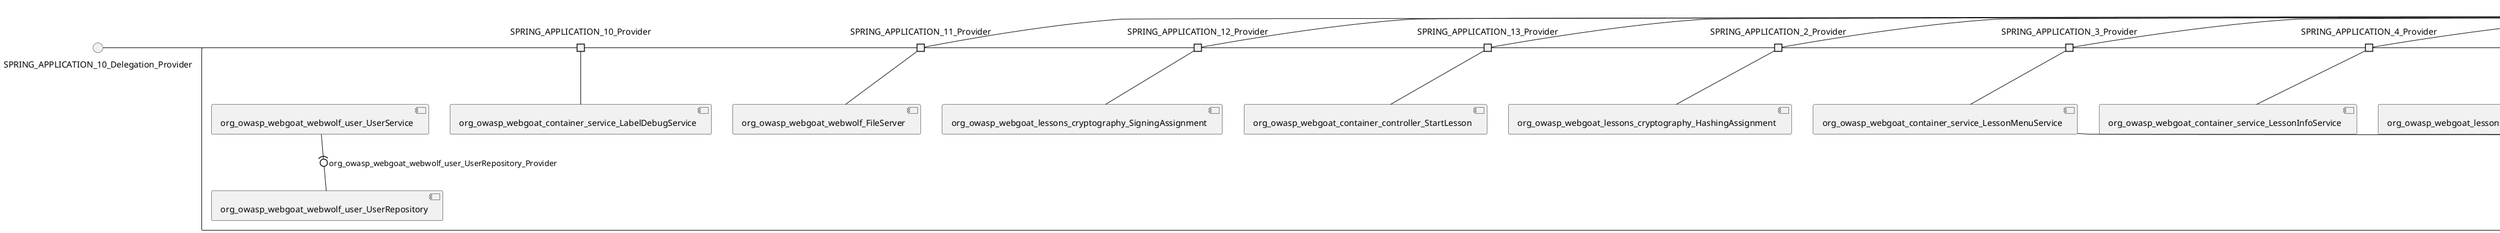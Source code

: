 @startuml
skinparam fixCircleLabelOverlapping true
skinparam componentStyle uml2
() SPRING_APPLICATION_10_Delegation_Provider
() SPRING_APPLICATION_11_Delegation_Provider
() SPRING_APPLICATION_12_Delegation_Provider
() SPRING_APPLICATION_13_Delegation_Provider
() SPRING_APPLICATION_2_Delegation_Provider
() SPRING_APPLICATION_3_Delegation_Provider
() SPRING_APPLICATION_4_Delegation_Provider
() SPRING_APPLICATION_5_Delegation_Provider
() SPRING_APPLICATION_6_Delegation_Provider
() SPRING_APPLICATION_7_Delegation_Provider
() SPRING_APPLICATION_8_Delegation_Provider
() SPRING_APPLICATION_9_Delegation_Provider
() SPRING_APPLICATION_BypassRestrictions_FieldRestrictions_POST_Delegation_Provider
() SPRING_APPLICATION_BypassRestrictions_frontendValidation_POST_Delegation_Provider
() SPRING_APPLICATION_ChromeDevTools_dummy_POST_Delegation_Provider
() SPRING_APPLICATION_CrossSiteScriptingStored_stored_xss_follow_up_POST_Delegation_Provider
() SPRING_APPLICATION_CrossSiteScripting_attack1_POST_Delegation_Provider
() SPRING_APPLICATION_CrossSiteScripting_attack3_POST_Delegation_Provider
() SPRING_APPLICATION_CrossSiteScripting_attack4_POST_Delegation_Provider
() SPRING_APPLICATION_CrossSiteScripting_attack5a_GET_Delegation_Provider
() SPRING_APPLICATION_CrossSiteScripting_attack6a_POST_Delegation_Provider
() SPRING_APPLICATION_CrossSiteScripting_dom_follow_up_POST_Delegation_Provider
() SPRING_APPLICATION_CrossSiteScripting_phone_home_xss_POST_Delegation_Provider
() SPRING_APPLICATION_CrossSiteScripting_quiz_GET_POST_Delegation_Provider
() SPRING_APPLICATION_Delegation_Provider
() SPRING_APPLICATION_GET_10_Delegation_Provider
() SPRING_APPLICATION_GET_11_Delegation_Provider
() SPRING_APPLICATION_GET_2_Delegation_Provider
() SPRING_APPLICATION_GET_3_Delegation_Provider
() SPRING_APPLICATION_GET_4_Delegation_Provider
() SPRING_APPLICATION_GET_5_Delegation_Provider
() SPRING_APPLICATION_GET_6_Delegation_Provider
() SPRING_APPLICATION_GET_7_Delegation_Provider
() SPRING_APPLICATION_GET_8_Delegation_Provider
() SPRING_APPLICATION_GET_9_Delegation_Provider
() SPRING_APPLICATION_GET_Delegation_Provider
() SPRING_APPLICATION_HtmlTampering_task_POST_Delegation_Provider
() SPRING_APPLICATION_HttpBasics_attack1_POST_Delegation_Provider
() SPRING_APPLICATION_HttpBasics_attack2_POST_Delegation_Provider
() SPRING_APPLICATION_IDOR_diff_attributes_POST_Delegation_Provider
() SPRING_APPLICATION_IDOR_login_POST_Delegation_Provider
() SPRING_APPLICATION_IDOR_profile_alt_path_POST_Delegation_Provider
() SPRING_APPLICATION_InsecureDeserialization_task_POST_Delegation_Provider
() SPRING_APPLICATION_InsecureLogin_POST_Delegation_Provider
() SPRING_APPLICATION_JWT_decode_POST_Delegation_Provider
() SPRING_APPLICATION_JWT_jku_POST_Delegation_Provider
() SPRING_APPLICATION_JWT_kid_POST_Delegation_Provider
() SPRING_APPLICATION_JWT_quiz_GET_POST_Delegation_Provider
() SPRING_APPLICATION_JWT_refresh_POST_Delegation_Provider
() SPRING_APPLICATION_JWT_votings_GET_POST_Delegation_Provider
() SPRING_APPLICATION_LogSpoofing_log_bleeding_POST_Delegation_Provider
() SPRING_APPLICATION_LogSpoofing_log_spoofing_POST_Delegation_Provider
() SPRING_APPLICATION_POST_10_Delegation_Provider
() SPRING_APPLICATION_POST_11_Delegation_Provider
() SPRING_APPLICATION_POST_12_Delegation_Provider
() SPRING_APPLICATION_POST_13_Delegation_Provider
() SPRING_APPLICATION_POST_14_Delegation_Provider
() SPRING_APPLICATION_POST_15_Delegation_Provider
() SPRING_APPLICATION_POST_16_Delegation_Provider
() SPRING_APPLICATION_POST_17_Delegation_Provider
() SPRING_APPLICATION_POST_18_Delegation_Provider
() SPRING_APPLICATION_POST_2_Delegation_Provider
() SPRING_APPLICATION_POST_3_Delegation_Provider
() SPRING_APPLICATION_POST_4_Delegation_Provider
() SPRING_APPLICATION_POST_5_Delegation_Provider
() SPRING_APPLICATION_POST_6_Delegation_Provider
() SPRING_APPLICATION_POST_7_Delegation_Provider
() SPRING_APPLICATION_POST_8_Delegation_Provider
() SPRING_APPLICATION_POST_9_Delegation_Provider
() SPRING_APPLICATION_POST_Delegation_Provider
() SPRING_APPLICATION_PUT_Delegation_Provider
() SPRING_APPLICATION_PasswordReset_ForgotPassword_create_password_reset_link_POST_Delegation_Provider
() SPRING_APPLICATION_PasswordReset_SecurityQuestions_POST_Delegation_Provider
() SPRING_APPLICATION_PasswordReset_reset_POST_Delegation_Provider
() SPRING_APPLICATION_PathTraversal_profile_picture_GET_Delegation_Provider
() SPRING_APPLICATION_PathTraversal_profile_picture_fix_GET_Delegation_Provider
() SPRING_APPLICATION_PathTraversal_profile_upload_POST_Delegation_Provider
() SPRING_APPLICATION_PathTraversal_profile_upload_fix_POST_Delegation_Provider
() SPRING_APPLICATION_PathTraversal_profile_upload_remove_user_input_POST_Delegation_Provider
() SPRING_APPLICATION_PathTraversal_random_POST_Delegation_Provider
() SPRING_APPLICATION_PathTraversal_random_picture_GET_Delegation_Provider
() SPRING_APPLICATION_PathTraversal_zip_slip_GET_POST_Delegation_Provider
() SPRING_APPLICATION_SSRF_task1_POST_Delegation_Provider
() SPRING_APPLICATION_SSRF_task2_POST_Delegation_Provider
() SPRING_APPLICATION_SecurePasswords_assignment_POST_Delegation_Provider
() SPRING_APPLICATION_SqlInjectionAdvanced_attack6a_POST_Delegation_Provider
() SPRING_APPLICATION_SqlInjectionAdvanced_attack6b_POST_Delegation_Provider
() SPRING_APPLICATION_SqlInjectionAdvanced_challenge_Login_POST_Delegation_Provider
() SPRING_APPLICATION_SqlInjectionAdvanced_challenge_PUT_Delegation_Provider
() SPRING_APPLICATION_SqlInjectionAdvanced_quiz_GET_POST_Delegation_Provider
() SPRING_APPLICATION_SqlInjectionMitigations_attack10a_POST_Delegation_Provider
() SPRING_APPLICATION_SqlInjectionMitigations_attack10b_POST_Delegation_Provider
() SPRING_APPLICATION_SqlInjectionMitigations_attack12a_POST_Delegation_Provider
() SPRING_APPLICATION_SqlInjectionMitigations_servers_GET_Delegation_Provider
() SPRING_APPLICATION_SqlInjection_assignment5a_POST_Delegation_Provider
() SPRING_APPLICATION_SqlInjection_assignment5b_POST_Delegation_Provider
() SPRING_APPLICATION_SqlInjection_attack10_POST_Delegation_Provider
() SPRING_APPLICATION_SqlInjection_attack2_POST_Delegation_Provider
() SPRING_APPLICATION_SqlInjection_attack3_POST_Delegation_Provider
() SPRING_APPLICATION_SqlInjection_attack4_POST_Delegation_Provider
() SPRING_APPLICATION_SqlInjection_attack5_POST_Delegation_Provider
() SPRING_APPLICATION_SqlInjection_attack8_POST_Delegation_Provider
() SPRING_APPLICATION_SqlInjection_attack9_POST_Delegation_Provider
() SPRING_APPLICATION_SqlOnlyInputValidationOnKeywords_attack_POST_Delegation_Provider
() SPRING_APPLICATION_SqlOnlyInputValidation_attack_POST_Delegation_Provider
() SPRING_APPLICATION_VulnerableComponents_attack1_POST_Delegation_Provider
() SPRING_APPLICATION_WebWolf_GET_Delegation_Provider
() SPRING_APPLICATION_WebWolf_landing_POST_Delegation_Provider
() SPRING_APPLICATION_WebWolf_mail_POST_Delegation_Provider
() SPRING_APPLICATION_challenge_1_POST_Delegation_Provider
() SPRING_APPLICATION_challenge_5_POST_Delegation_Provider
() SPRING_APPLICATION_challenge_7_POST_Delegation_Provider
() SPRING_APPLICATION_challenge_8_GET_Delegation_Provider
() SPRING_APPLICATION_challenge_logo_Delegation_Provider
() SPRING_APPLICATION_cia_quiz_GET_POST_Delegation_Provider
() SPRING_APPLICATION_clientSideFiltering_attack1_POST_Delegation_Provider
() SPRING_APPLICATION_clientSideFiltering_challenge_store_coupons_GET_Delegation_Provider
() SPRING_APPLICATION_clientSideFiltering_getItForFree_POST_Delegation_Provider
() SPRING_APPLICATION_clientSideFiltering_salaries_GET_Delegation_Provider
() SPRING_APPLICATION_crypto_encoding_xor_POST_Delegation_Provider
() SPRING_APPLICATION_crypto_secure_defaults_POST_Delegation_Provider
() SPRING_APPLICATION_jwt_GET_Delegation_Provider
() SPRING_APPLICATION_landing_Delegation_Provider
() SPRING_APPLICATION_lesson_template_GET_POST_Delegation_Provider
() SPRING_APPLICATION_login_oauth_mvc_GET_Delegation_Provider
() SPRING_APPLICATION_mail_DELETE_GET_POST_Delegation_Provider
() SPRING_APPLICATION_register_mvc_POST_Delegation_Provider
() SPRING_APPLICATION_registration_GET_Delegation_Provider
() SPRING_APPLICATION_requests_GET_Delegation_Provider
() SPRING_APPLICATION_scoreboard_data_GET_Delegation_Provider
() SPRING_APPLICATION_server_directory_GET_Delegation_Provider
() SPRING_APPLICATION_service_lessonoverview_mvc_Delegation_Provider
() SPRING_APPLICATION_xxe_comments_GET_Delegation_Provider
rectangle System {
[org_owasp_webgoat_container_HammerHead] [[webgoat-webgoat.repository#__4SQ3uGnEe6F74Svg08mDQ]]
[org_owasp_webgoat_container_WebWolfRedirect] [[webgoat-webgoat.repository#__4SQ3uGnEe6F74Svg08mDQ]]
[org_owasp_webgoat_container_controller_StartLesson] [[webgoat-webgoat.repository#__4SQ3uGnEe6F74Svg08mDQ]]
[org_owasp_webgoat_container_controller_Welcome] [[webgoat-webgoat.repository#__4SQ3uGnEe6F74Svg08mDQ]]
[org_owasp_webgoat_container_i18n_PluginMessages_Provider] [[webgoat-webgoat.repository#__4SQ3uGnEe6F74Svg08mDQ]]
[org_owasp_webgoat_container_service_EnvironmentService] [[webgoat-webgoat.repository#__4SQ3uGnEe6F74Svg08mDQ]]
[org_owasp_webgoat_container_service_HintService] [[webgoat-webgoat.repository#__4SQ3uGnEe6F74Svg08mDQ]]
[org_owasp_webgoat_container_service_LabelDebugService] [[webgoat-webgoat.repository#__4SQ3uGnEe6F74Svg08mDQ]]
[org_owasp_webgoat_container_service_LabelService] [[webgoat-webgoat.repository#__4SQ3uGnEe6F74Svg08mDQ]]
[org_owasp_webgoat_container_service_LessonInfoService] [[webgoat-webgoat.repository#__4SQ3uGnEe6F74Svg08mDQ]]
[org_owasp_webgoat_container_service_LessonMenuService] [[webgoat-webgoat.repository#__4SQ3uGnEe6F74Svg08mDQ]]
[org_owasp_webgoat_container_service_LessonProgressService] [[webgoat-webgoat.repository#__4SQ3uGnEe6F74Svg08mDQ]]
[org_owasp_webgoat_container_service_LessonTitleService] [[webgoat-webgoat.repository#__4SQ3uGnEe6F74Svg08mDQ]]
[org_owasp_webgoat_container_service_ReportCardService] [[webgoat-webgoat.repository#__4SQ3uGnEe6F74Svg08mDQ]]
[org_owasp_webgoat_container_service_RestartLessonService] [[webgoat-webgoat.repository#__4SQ3uGnEe6F74Svg08mDQ]]
[org_owasp_webgoat_container_service_SessionService] [[webgoat-webgoat.repository#__4SQ3uGnEe6F74Svg08mDQ]]
[org_owasp_webgoat_container_session_UserSessionData_Provider] [[webgoat-webgoat.repository#__4SQ3uGnEe6F74Svg08mDQ]]
[org_owasp_webgoat_container_session_WebSession_Provider] [[webgoat-webgoat.repository#__4SQ3uGnEe6F74Svg08mDQ]]
[org_owasp_webgoat_container_users_RegistrationController] [[webgoat-webgoat.repository#__4SQ3uGnEe6F74Svg08mDQ]]
[org_owasp_webgoat_container_users_Scoreboard] [[webgoat-webgoat.repository#__4SQ3uGnEe6F74Svg08mDQ]]
[org_owasp_webgoat_container_users_UserRepository] [[webgoat-webgoat.repository#__4SQ3uGnEe6F74Svg08mDQ]]
[org_owasp_webgoat_container_users_UserService] [[webgoat-webgoat.repository#__4SQ3uGnEe6F74Svg08mDQ]]
[org_owasp_webgoat_container_users_UserTrackerRepository] [[webgoat-webgoat.repository#__4SQ3uGnEe6F74Svg08mDQ]]
[org_owasp_webgoat_lessons_authbypass_VerifyAccount] [[webgoat-webgoat.repository#__4SQ3uGnEe6F74Svg08mDQ]]
[org_owasp_webgoat_lessons_bypassrestrictions_BypassRestrictionsFieldRestrictions] [[webgoat-webgoat.repository#__4SQ3uGnEe6F74Svg08mDQ]]
[org_owasp_webgoat_lessons_bypassrestrictions_BypassRestrictionsFrontendValidation] [[webgoat-webgoat.repository#__4SQ3uGnEe6F74Svg08mDQ]]
[org_owasp_webgoat_lessons_challenges_FlagController] [[webgoat-webgoat.repository#__4SQ3uGnEe6F74Svg08mDQ]]
[org_owasp_webgoat_lessons_challenges_challenge1_Assignment1] [[webgoat-webgoat.repository#__4SQ3uGnEe6F74Svg08mDQ]]
[org_owasp_webgoat_lessons_challenges_challenge1_ImageServlet] [[webgoat-webgoat.repository#__4SQ3uGnEe6F74Svg08mDQ]]
[org_owasp_webgoat_lessons_challenges_challenge5_Assignment5] [[webgoat-webgoat.repository#__4SQ3uGnEe6F74Svg08mDQ]]
[org_owasp_webgoat_lessons_challenges_challenge7_Assignment7] [[webgoat-webgoat.repository#__4SQ3uGnEe6F74Svg08mDQ]]
[org_owasp_webgoat_lessons_challenges_challenge8_Assignment8] [[webgoat-webgoat.repository#__4SQ3uGnEe6F74Svg08mDQ]]
[org_owasp_webgoat_lessons_chromedevtools_NetworkDummy] [[webgoat-webgoat.repository#__4SQ3uGnEe6F74Svg08mDQ]]
[org_owasp_webgoat_lessons_chromedevtools_NetworkLesson] [[webgoat-webgoat.repository#__4SQ3uGnEe6F74Svg08mDQ]]
[org_owasp_webgoat_lessons_cia_CIAQuiz] [[webgoat-webgoat.repository#__4SQ3uGnEe6F74Svg08mDQ]]
[org_owasp_webgoat_lessons_clientsidefiltering_ClientSideFilteringAssignment] [[webgoat-webgoat.repository#__4SQ3uGnEe6F74Svg08mDQ]]
[org_owasp_webgoat_lessons_clientsidefiltering_ClientSideFilteringFreeAssignment] [[webgoat-webgoat.repository#__4SQ3uGnEe6F74Svg08mDQ]]
[org_owasp_webgoat_lessons_clientsidefiltering_Salaries] [[webgoat-webgoat.repository#__4SQ3uGnEe6F74Svg08mDQ]]
[org_owasp_webgoat_lessons_clientsidefiltering_ShopEndpoint] [[webgoat-webgoat.repository#__4SQ3uGnEe6F74Svg08mDQ]]
[org_owasp_webgoat_lessons_cryptography_EncodingAssignment] [[webgoat-webgoat.repository#__4SQ3uGnEe6F74Svg08mDQ]]
[org_owasp_webgoat_lessons_cryptography_HashingAssignment] [[webgoat-webgoat.repository#__4SQ3uGnEe6F74Svg08mDQ]]
[org_owasp_webgoat_lessons_cryptography_SecureDefaultsAssignment] [[webgoat-webgoat.repository#__4SQ3uGnEe6F74Svg08mDQ]]
[org_owasp_webgoat_lessons_cryptography_SigningAssignment] [[webgoat-webgoat.repository#__4SQ3uGnEe6F74Svg08mDQ]]
[org_owasp_webgoat_lessons_cryptography_XOREncodingAssignment] [[webgoat-webgoat.repository#__4SQ3uGnEe6F74Svg08mDQ]]
[org_owasp_webgoat_lessons_csrf_CSRFConfirmFlag1] [[webgoat-webgoat.repository#__4SQ3uGnEe6F74Svg08mDQ]]
[org_owasp_webgoat_lessons_csrf_CSRFFeedback] [[webgoat-webgoat.repository#__4SQ3uGnEe6F74Svg08mDQ]]
[org_owasp_webgoat_lessons_csrf_CSRFGetFlag] [[webgoat-webgoat.repository#__4SQ3uGnEe6F74Svg08mDQ]]
[org_owasp_webgoat_lessons_csrf_CSRFLogin] [[webgoat-webgoat.repository#__4SQ3uGnEe6F74Svg08mDQ]]
[org_owasp_webgoat_lessons_csrf_ForgedReviews] [[webgoat-webgoat.repository#__4SQ3uGnEe6F74Svg08mDQ]]
[org_owasp_webgoat_lessons_csrf_ObjectMapper_Provider] [[webgoat-webgoat.repository#__4SQ3uGnEe6F74Svg08mDQ]]
[org_owasp_webgoat_lessons_deserialization_InsecureDeserializationTask] [[webgoat-webgoat.repository#__4SQ3uGnEe6F74Svg08mDQ]]
[org_owasp_webgoat_lessons_hijacksession_HijackSessionAssignment] [[webgoat-webgoat.repository#__4SQ3uGnEe6F74Svg08mDQ]]
[org_owasp_webgoat_lessons_hijacksession_cas_HijackSessionAuthenticationProvider] [[webgoat-webgoat.repository#__4SQ3uGnEe6F74Svg08mDQ]]
[org_owasp_webgoat_lessons_htmltampering_HtmlTamperingTask] [[webgoat-webgoat.repository#__4SQ3uGnEe6F74Svg08mDQ]]
[org_owasp_webgoat_lessons_httpbasics_HttpBasicsLesson] [[webgoat-webgoat.repository#__4SQ3uGnEe6F74Svg08mDQ]]
[org_owasp_webgoat_lessons_httpbasics_HttpBasicsQuiz] [[webgoat-webgoat.repository#__4SQ3uGnEe6F74Svg08mDQ]]
[org_owasp_webgoat_lessons_httpproxies_HttpBasicsInterceptRequest] [[webgoat-webgoat.repository#__4SQ3uGnEe6F74Svg08mDQ]]
[org_owasp_webgoat_lessons_idor_IDORDiffAttributes] [[webgoat-webgoat.repository#__4SQ3uGnEe6F74Svg08mDQ]]
[org_owasp_webgoat_lessons_idor_IDOREditOtherProfile] [[webgoat-webgoat.repository#__4SQ3uGnEe6F74Svg08mDQ]]
[org_owasp_webgoat_lessons_idor_IDORLogin] [[webgoat-webgoat.repository#__4SQ3uGnEe6F74Svg08mDQ]]
[org_owasp_webgoat_lessons_idor_IDORViewOtherProfile] [[webgoat-webgoat.repository#__4SQ3uGnEe6F74Svg08mDQ]]
[org_owasp_webgoat_lessons_idor_IDORViewOwnProfile] [[webgoat-webgoat.repository#__4SQ3uGnEe6F74Svg08mDQ]]
[org_owasp_webgoat_lessons_idor_IDORViewOwnProfileAltUrl] [[webgoat-webgoat.repository#__4SQ3uGnEe6F74Svg08mDQ]]
[org_owasp_webgoat_lessons_insecurelogin_InsecureLoginTask] [[webgoat-webgoat.repository#__4SQ3uGnEe6F74Svg08mDQ]]
[org_owasp_webgoat_lessons_jwt_JWTDecodeEndpoint] [[webgoat-webgoat.repository#__4SQ3uGnEe6F74Svg08mDQ]]
[org_owasp_webgoat_lessons_jwt_JWTQuiz] [[webgoat-webgoat.repository#__4SQ3uGnEe6F74Svg08mDQ]]
[org_owasp_webgoat_lessons_jwt_JWTRefreshEndpoint] [[webgoat-webgoat.repository#__4SQ3uGnEe6F74Svg08mDQ]]
[org_owasp_webgoat_lessons_jwt_JWTSecretKeyEndpoint] [[webgoat-webgoat.repository#__4SQ3uGnEe6F74Svg08mDQ]]
[org_owasp_webgoat_lessons_jwt_JWTVotesEndpoint] [[webgoat-webgoat.repository#__4SQ3uGnEe6F74Svg08mDQ]]
[org_owasp_webgoat_lessons_jwt_claimmisuse_JWTHeaderJKUEndpoint] [[webgoat-webgoat.repository#__4SQ3uGnEe6F74Svg08mDQ]]
[org_owasp_webgoat_lessons_jwt_claimmisuse_JWTHeaderKIDEndpoint] [[webgoat-webgoat.repository#__4SQ3uGnEe6F74Svg08mDQ]]
[org_owasp_webgoat_lessons_lessontemplate_SampleAttack] [[webgoat-webgoat.repository#__4SQ3uGnEe6F74Svg08mDQ]]
[org_owasp_webgoat_lessons_logging_LogBleedingTask] [[webgoat-webgoat.repository#__4SQ3uGnEe6F74Svg08mDQ]]
[org_owasp_webgoat_lessons_logging_LogSpoofingTask] [[webgoat-webgoat.repository#__4SQ3uGnEe6F74Svg08mDQ]]
[org_owasp_webgoat_lessons_missingac_MissingFunctionACHiddenMenus] [[webgoat-webgoat.repository#__4SQ3uGnEe6F74Svg08mDQ]]
[org_owasp_webgoat_lessons_missingac_MissingFunctionACUsers] [[webgoat-webgoat.repository#__4SQ3uGnEe6F74Svg08mDQ]]
[org_owasp_webgoat_lessons_missingac_MissingFunctionACYourHash] [[webgoat-webgoat.repository#__4SQ3uGnEe6F74Svg08mDQ]]
[org_owasp_webgoat_lessons_missingac_MissingFunctionACYourHashAdmin] [[webgoat-webgoat.repository#__4SQ3uGnEe6F74Svg08mDQ]]
[org_owasp_webgoat_lessons_passwordreset_QuestionsAssignment] [[webgoat-webgoat.repository#__4SQ3uGnEe6F74Svg08mDQ]]
[org_owasp_webgoat_lessons_passwordreset_ResetLinkAssignment] [[webgoat-webgoat.repository#__4SQ3uGnEe6F74Svg08mDQ]]
[org_owasp_webgoat_lessons_passwordreset_ResetLinkAssignmentForgotPassword] [[webgoat-webgoat.repository#__4SQ3uGnEe6F74Svg08mDQ]]
[org_owasp_webgoat_lessons_passwordreset_SecurityQuestionAssignment] [[webgoat-webgoat.repository#__4SQ3uGnEe6F74Svg08mDQ]]
[org_owasp_webgoat_lessons_passwordreset_SimpleMailAssignment] [[webgoat-webgoat.repository#__4SQ3uGnEe6F74Svg08mDQ]]
[org_owasp_webgoat_lessons_passwordreset_TriedQuestions] [[webgoat-webgoat.repository#__4SQ3uGnEe6F74Svg08mDQ]]
[org_owasp_webgoat_lessons_pathtraversal_ProfileUpload] [[webgoat-webgoat.repository#__4SQ3uGnEe6F74Svg08mDQ]]
[org_owasp_webgoat_lessons_pathtraversal_ProfileUploadFix] [[webgoat-webgoat.repository#__4SQ3uGnEe6F74Svg08mDQ]]
[org_owasp_webgoat_lessons_pathtraversal_ProfileUploadRemoveUserInput] [[webgoat-webgoat.repository#__4SQ3uGnEe6F74Svg08mDQ]]
[org_owasp_webgoat_lessons_pathtraversal_ProfileUploadRetrieval] [[webgoat-webgoat.repository#__4SQ3uGnEe6F74Svg08mDQ]]
[org_owasp_webgoat_lessons_pathtraversal_ProfileZipSlip] [[webgoat-webgoat.repository#__4SQ3uGnEe6F74Svg08mDQ]]
[org_owasp_webgoat_lessons_securepasswords_SecurePasswordsAssignment] [[webgoat-webgoat.repository#__4SQ3uGnEe6F74Svg08mDQ]]
[org_owasp_webgoat_lessons_spoofcookie_SpoofCookieAssignment] [[webgoat-webgoat.repository#__4SQ3uGnEe6F74Svg08mDQ]]
[org_owasp_webgoat_lessons_sqlinjection_advanced_SqlInjectionChallenge] [[webgoat-webgoat.repository#__4SQ3uGnEe6F74Svg08mDQ]]
[org_owasp_webgoat_lessons_sqlinjection_advanced_SqlInjectionChallengeLogin] [[webgoat-webgoat.repository#__4SQ3uGnEe6F74Svg08mDQ]]
[org_owasp_webgoat_lessons_sqlinjection_advanced_SqlInjectionLesson6a] [[webgoat-webgoat.repository#__4SQ3uGnEe6F74Svg08mDQ]]
[org_owasp_webgoat_lessons_sqlinjection_advanced_SqlInjectionLesson6b] [[webgoat-webgoat.repository#__4SQ3uGnEe6F74Svg08mDQ]]
[org_owasp_webgoat_lessons_sqlinjection_advanced_SqlInjectionQuiz] [[webgoat-webgoat.repository#__4SQ3uGnEe6F74Svg08mDQ]]
[org_owasp_webgoat_lessons_sqlinjection_introduction_SqlInjectionLesson10] [[webgoat-webgoat.repository#__4SQ3uGnEe6F74Svg08mDQ]]
[org_owasp_webgoat_lessons_sqlinjection_introduction_SqlInjectionLesson2] [[webgoat-webgoat.repository#__4SQ3uGnEe6F74Svg08mDQ]]
[org_owasp_webgoat_lessons_sqlinjection_introduction_SqlInjectionLesson3] [[webgoat-webgoat.repository#__4SQ3uGnEe6F74Svg08mDQ]]
[org_owasp_webgoat_lessons_sqlinjection_introduction_SqlInjectionLesson4] [[webgoat-webgoat.repository#__4SQ3uGnEe6F74Svg08mDQ]]
[org_owasp_webgoat_lessons_sqlinjection_introduction_SqlInjectionLesson5] [[webgoat-webgoat.repository#__4SQ3uGnEe6F74Svg08mDQ]]
[org_owasp_webgoat_lessons_sqlinjection_introduction_SqlInjectionLesson5a] [[webgoat-webgoat.repository#__4SQ3uGnEe6F74Svg08mDQ]]
[org_owasp_webgoat_lessons_sqlinjection_introduction_SqlInjectionLesson5b] [[webgoat-webgoat.repository#__4SQ3uGnEe6F74Svg08mDQ]]
[org_owasp_webgoat_lessons_sqlinjection_introduction_SqlInjectionLesson8] [[webgoat-webgoat.repository#__4SQ3uGnEe6F74Svg08mDQ]]
[org_owasp_webgoat_lessons_sqlinjection_introduction_SqlInjectionLesson9] [[webgoat-webgoat.repository#__4SQ3uGnEe6F74Svg08mDQ]]
[org_owasp_webgoat_lessons_sqlinjection_mitigation_Servers] [[webgoat-webgoat.repository#__4SQ3uGnEe6F74Svg08mDQ]]
[org_owasp_webgoat_lessons_sqlinjection_mitigation_SqlInjectionLesson10a] [[webgoat-webgoat.repository#__4SQ3uGnEe6F74Svg08mDQ]]
[org_owasp_webgoat_lessons_sqlinjection_mitigation_SqlInjectionLesson10b] [[webgoat-webgoat.repository#__4SQ3uGnEe6F74Svg08mDQ]]
[org_owasp_webgoat_lessons_sqlinjection_mitigation_SqlInjectionLesson13] [[webgoat-webgoat.repository#__4SQ3uGnEe6F74Svg08mDQ]]
[org_owasp_webgoat_lessons_sqlinjection_mitigation_SqlOnlyInputValidation] [[webgoat-webgoat.repository#__4SQ3uGnEe6F74Svg08mDQ]]
[org_owasp_webgoat_lessons_sqlinjection_mitigation_SqlOnlyInputValidationOnKeywords] [[webgoat-webgoat.repository#__4SQ3uGnEe6F74Svg08mDQ]]
[org_owasp_webgoat_lessons_ssrf_SSRFTask1] [[webgoat-webgoat.repository#__4SQ3uGnEe6F74Svg08mDQ]]
[org_owasp_webgoat_lessons_ssrf_SSRFTask2] [[webgoat-webgoat.repository#__4SQ3uGnEe6F74Svg08mDQ]]
[org_owasp_webgoat_lessons_vulnerablecomponents_VulnerableComponentsLesson] [[webgoat-webgoat.repository#__4SQ3uGnEe6F74Svg08mDQ]]
[org_owasp_webgoat_lessons_webwolfintroduction_LandingAssignment] [[webgoat-webgoat.repository#__4SQ3uGnEe6F74Svg08mDQ]]
[org_owasp_webgoat_lessons_webwolfintroduction_MailAssignment] [[webgoat-webgoat.repository#__4SQ3uGnEe6F74Svg08mDQ]]
[org_owasp_webgoat_lessons_xss_CrossSiteScriptingLesson1] [[webgoat-webgoat.repository#__4SQ3uGnEe6F74Svg08mDQ]]
[org_owasp_webgoat_lessons_xss_CrossSiteScriptingLesson3] [[webgoat-webgoat.repository#__4SQ3uGnEe6F74Svg08mDQ]]
[org_owasp_webgoat_lessons_xss_CrossSiteScriptingLesson4] [[webgoat-webgoat.repository#__4SQ3uGnEe6F74Svg08mDQ]]
[org_owasp_webgoat_lessons_xss_CrossSiteScriptingLesson5a] [[webgoat-webgoat.repository#__4SQ3uGnEe6F74Svg08mDQ]]
[org_owasp_webgoat_lessons_xss_CrossSiteScriptingLesson6a] [[webgoat-webgoat.repository#__4SQ3uGnEe6F74Svg08mDQ]]
[org_owasp_webgoat_lessons_xss_CrossSiteScriptingQuiz] [[webgoat-webgoat.repository#__4SQ3uGnEe6F74Svg08mDQ]]
[org_owasp_webgoat_lessons_xss_DOMCrossSiteScripting] [[webgoat-webgoat.repository#__4SQ3uGnEe6F74Svg08mDQ]]
[org_owasp_webgoat_lessons_xss_DOMCrossSiteScriptingVerifier] [[webgoat-webgoat.repository#__4SQ3uGnEe6F74Svg08mDQ]]
[org_owasp_webgoat_lessons_xss_stored_StoredCrossSiteScriptingVerifier] [[webgoat-webgoat.repository#__4SQ3uGnEe6F74Svg08mDQ]]
[org_owasp_webgoat_lessons_xss_stored_StoredXssComments] [[webgoat-webgoat.repository#__4SQ3uGnEe6F74Svg08mDQ]]
[org_owasp_webgoat_lessons_xxe_BlindSendFileAssignment] [[webgoat-webgoat.repository#__4SQ3uGnEe6F74Svg08mDQ]]
[org_owasp_webgoat_lessons_xxe_CommentsCache] [[webgoat-webgoat.repository#__4SQ3uGnEe6F74Svg08mDQ]]
[org_owasp_webgoat_lessons_xxe_CommentsEndpoint] [[webgoat-webgoat.repository#__4SQ3uGnEe6F74Svg08mDQ]]
[org_owasp_webgoat_lessons_xxe_ContentTypeAssignment] [[webgoat-webgoat.repository#__4SQ3uGnEe6F74Svg08mDQ]]
[org_owasp_webgoat_lessons_xxe_SimpleXXE] [[webgoat-webgoat.repository#__4SQ3uGnEe6F74Svg08mDQ]]
[org_owasp_webgoat_webwolf_FileServer] [[webgoat-webgoat.repository#__4SQ3uGnEe6F74Svg08mDQ]]
[org_owasp_webgoat_webwolf_jwt_JWTController] [[webgoat-webgoat.repository#__4SQ3uGnEe6F74Svg08mDQ]]
[org_owasp_webgoat_webwolf_mailbox_MailboxController] [[webgoat-webgoat.repository#__4SQ3uGnEe6F74Svg08mDQ]]
[org_owasp_webgoat_webwolf_mailbox_MailboxRepository] [[webgoat-webgoat.repository#__4SQ3uGnEe6F74Svg08mDQ]]
[org_owasp_webgoat_webwolf_requests_LandingPage] [[webgoat-webgoat.repository#__4SQ3uGnEe6F74Svg08mDQ]]
[org_owasp_webgoat_webwolf_requests_Requests] [[webgoat-webgoat.repository#__4SQ3uGnEe6F74Svg08mDQ]]
[org_owasp_webgoat_webwolf_user_UserRepository] [[webgoat-webgoat.repository#__4SQ3uGnEe6F74Svg08mDQ]]
[org_owasp_webgoat_webwolf_user_UserService] [[webgoat-webgoat.repository#__4SQ3uGnEe6F74Svg08mDQ]]
port SPRING_APPLICATION_10_Provider
SPRING_APPLICATION_10_Delegation_Provider - SPRING_APPLICATION_10_Provider
SPRING_APPLICATION_10_Provider - [org_owasp_webgoat_container_service_LabelDebugService]
port SPRING_APPLICATION_11_Provider
SPRING_APPLICATION_11_Delegation_Provider - SPRING_APPLICATION_11_Provider
SPRING_APPLICATION_11_Provider - [org_owasp_webgoat_webwolf_FileServer]
port SPRING_APPLICATION_12_Provider
SPRING_APPLICATION_12_Delegation_Provider - SPRING_APPLICATION_12_Provider
SPRING_APPLICATION_12_Provider - [org_owasp_webgoat_lessons_cryptography_SigningAssignment]
port SPRING_APPLICATION_13_Provider
SPRING_APPLICATION_13_Delegation_Provider - SPRING_APPLICATION_13_Provider
SPRING_APPLICATION_13_Provider - [org_owasp_webgoat_container_controller_StartLesson]
port SPRING_APPLICATION_2_Provider
SPRING_APPLICATION_2_Delegation_Provider - SPRING_APPLICATION_2_Provider
SPRING_APPLICATION_2_Provider - [org_owasp_webgoat_lessons_cryptography_HashingAssignment]
port SPRING_APPLICATION_3_Provider
SPRING_APPLICATION_3_Delegation_Provider - SPRING_APPLICATION_3_Provider
SPRING_APPLICATION_3_Provider - [org_owasp_webgoat_container_service_LessonMenuService]
port SPRING_APPLICATION_4_Provider
SPRING_APPLICATION_4_Delegation_Provider - SPRING_APPLICATION_4_Provider
SPRING_APPLICATION_4_Provider - [org_owasp_webgoat_container_service_LessonInfoService]
port SPRING_APPLICATION_5_Provider
SPRING_APPLICATION_5_Delegation_Provider - SPRING_APPLICATION_5_Provider
SPRING_APPLICATION_5_Provider - [org_owasp_webgoat_lessons_httpproxies_HttpBasicsInterceptRequest]
port SPRING_APPLICATION_6_Provider
SPRING_APPLICATION_6_Delegation_Provider - SPRING_APPLICATION_6_Provider
SPRING_APPLICATION_6_Provider - [org_owasp_webgoat_container_service_RestartLessonService]
port SPRING_APPLICATION_7_Provider
SPRING_APPLICATION_7_Delegation_Provider - SPRING_APPLICATION_7_Provider
SPRING_APPLICATION_7_Provider - [org_owasp_webgoat_container_service_LessonTitleService]
port SPRING_APPLICATION_8_Provider
SPRING_APPLICATION_8_Delegation_Provider - SPRING_APPLICATION_8_Provider
SPRING_APPLICATION_8_Provider - [org_owasp_webgoat_container_HammerHead]
port SPRING_APPLICATION_9_Provider
SPRING_APPLICATION_9_Delegation_Provider - SPRING_APPLICATION_9_Provider
SPRING_APPLICATION_9_Provider - [org_owasp_webgoat_lessons_jwt_JWTSecretKeyEndpoint]
port SPRING_APPLICATION_BypassRestrictions_FieldRestrictions_POST_Provider
SPRING_APPLICATION_BypassRestrictions_FieldRestrictions_POST_Delegation_Provider - SPRING_APPLICATION_BypassRestrictions_FieldRestrictions_POST_Provider
SPRING_APPLICATION_BypassRestrictions_FieldRestrictions_POST_Provider - [org_owasp_webgoat_lessons_bypassrestrictions_BypassRestrictionsFieldRestrictions]
port SPRING_APPLICATION_BypassRestrictions_frontendValidation_POST_Provider
SPRING_APPLICATION_BypassRestrictions_frontendValidation_POST_Delegation_Provider - SPRING_APPLICATION_BypassRestrictions_frontendValidation_POST_Provider
SPRING_APPLICATION_BypassRestrictions_frontendValidation_POST_Provider - [org_owasp_webgoat_lessons_bypassrestrictions_BypassRestrictionsFrontendValidation]
port SPRING_APPLICATION_ChromeDevTools_dummy_POST_Provider
SPRING_APPLICATION_ChromeDevTools_dummy_POST_Delegation_Provider - SPRING_APPLICATION_ChromeDevTools_dummy_POST_Provider
SPRING_APPLICATION_ChromeDevTools_dummy_POST_Provider - [org_owasp_webgoat_lessons_chromedevtools_NetworkDummy]
port SPRING_APPLICATION_CrossSiteScriptingStored_stored_xss_follow_up_POST_Provider
SPRING_APPLICATION_CrossSiteScriptingStored_stored_xss_follow_up_POST_Delegation_Provider - SPRING_APPLICATION_CrossSiteScriptingStored_stored_xss_follow_up_POST_Provider
SPRING_APPLICATION_CrossSiteScriptingStored_stored_xss_follow_up_POST_Provider - [org_owasp_webgoat_lessons_xss_stored_StoredCrossSiteScriptingVerifier]
port SPRING_APPLICATION_CrossSiteScripting_attack1_POST_Provider
SPRING_APPLICATION_CrossSiteScripting_attack1_POST_Delegation_Provider - SPRING_APPLICATION_CrossSiteScripting_attack1_POST_Provider
SPRING_APPLICATION_CrossSiteScripting_attack1_POST_Provider - [org_owasp_webgoat_lessons_xss_CrossSiteScriptingLesson1]
port SPRING_APPLICATION_CrossSiteScripting_attack3_POST_Provider
SPRING_APPLICATION_CrossSiteScripting_attack3_POST_Delegation_Provider - SPRING_APPLICATION_CrossSiteScripting_attack3_POST_Provider
SPRING_APPLICATION_CrossSiteScripting_attack3_POST_Provider - [org_owasp_webgoat_lessons_xss_CrossSiteScriptingLesson3]
port SPRING_APPLICATION_CrossSiteScripting_attack4_POST_Provider
SPRING_APPLICATION_CrossSiteScripting_attack4_POST_Delegation_Provider - SPRING_APPLICATION_CrossSiteScripting_attack4_POST_Provider
SPRING_APPLICATION_CrossSiteScripting_attack4_POST_Provider - [org_owasp_webgoat_lessons_xss_CrossSiteScriptingLesson4]
port SPRING_APPLICATION_CrossSiteScripting_attack5a_GET_Provider
SPRING_APPLICATION_CrossSiteScripting_attack5a_GET_Delegation_Provider - SPRING_APPLICATION_CrossSiteScripting_attack5a_GET_Provider
SPRING_APPLICATION_CrossSiteScripting_attack5a_GET_Provider - [org_owasp_webgoat_lessons_xss_CrossSiteScriptingLesson5a]
port SPRING_APPLICATION_CrossSiteScripting_attack6a_POST_Provider
SPRING_APPLICATION_CrossSiteScripting_attack6a_POST_Delegation_Provider - SPRING_APPLICATION_CrossSiteScripting_attack6a_POST_Provider
SPRING_APPLICATION_CrossSiteScripting_attack6a_POST_Provider - [org_owasp_webgoat_lessons_xss_CrossSiteScriptingLesson6a]
port SPRING_APPLICATION_CrossSiteScripting_dom_follow_up_POST_Provider
SPRING_APPLICATION_CrossSiteScripting_dom_follow_up_POST_Delegation_Provider - SPRING_APPLICATION_CrossSiteScripting_dom_follow_up_POST_Provider
SPRING_APPLICATION_CrossSiteScripting_dom_follow_up_POST_Provider - [org_owasp_webgoat_lessons_xss_DOMCrossSiteScriptingVerifier]
port SPRING_APPLICATION_CrossSiteScripting_phone_home_xss_POST_Provider
SPRING_APPLICATION_CrossSiteScripting_phone_home_xss_POST_Delegation_Provider - SPRING_APPLICATION_CrossSiteScripting_phone_home_xss_POST_Provider
SPRING_APPLICATION_CrossSiteScripting_phone_home_xss_POST_Provider - [org_owasp_webgoat_lessons_xss_DOMCrossSiteScripting]
port SPRING_APPLICATION_CrossSiteScripting_quiz_GET_POST_Provider
SPRING_APPLICATION_CrossSiteScripting_quiz_GET_POST_Delegation_Provider - SPRING_APPLICATION_CrossSiteScripting_quiz_GET_POST_Provider
SPRING_APPLICATION_CrossSiteScripting_quiz_GET_POST_Provider - [org_owasp_webgoat_lessons_xss_CrossSiteScriptingQuiz]
port SPRING_APPLICATION_Provider
SPRING_APPLICATION_Delegation_Provider - SPRING_APPLICATION_Provider
SPRING_APPLICATION_Provider - [org_owasp_webgoat_container_service_SessionService]
port SPRING_APPLICATION_GET_10_Provider
SPRING_APPLICATION_GET_10_Delegation_Provider - SPRING_APPLICATION_GET_10_Provider
SPRING_APPLICATION_GET_10_Provider - [org_owasp_webgoat_lessons_missingac_MissingFunctionACUsers]
port SPRING_APPLICATION_GET_11_Provider
SPRING_APPLICATION_GET_11_Delegation_Provider - SPRING_APPLICATION_GET_11_Provider
SPRING_APPLICATION_GET_11_Provider - [org_owasp_webgoat_container_controller_Welcome]
port SPRING_APPLICATION_GET_2_Provider
SPRING_APPLICATION_GET_2_Delegation_Provider - SPRING_APPLICATION_GET_2_Provider
SPRING_APPLICATION_GET_2_Provider - [org_owasp_webgoat_lessons_spoofcookie_SpoofCookieAssignment]
port SPRING_APPLICATION_GET_3_Provider
SPRING_APPLICATION_GET_3_Delegation_Provider - SPRING_APPLICATION_GET_3_Provider
SPRING_APPLICATION_GET_3_Provider - [org_owasp_webgoat_lessons_idor_IDORViewOtherProfile]
port SPRING_APPLICATION_GET_4_Provider
SPRING_APPLICATION_GET_4_Delegation_Provider - SPRING_APPLICATION_GET_4_Provider
SPRING_APPLICATION_GET_4_Provider - [org_owasp_webgoat_container_service_HintService]
port SPRING_APPLICATION_GET_5_Provider
SPRING_APPLICATION_GET_5_Delegation_Provider - SPRING_APPLICATION_GET_5_Provider
SPRING_APPLICATION_GET_5_Provider - [org_owasp_webgoat_lessons_cryptography_EncodingAssignment]
port SPRING_APPLICATION_GET_6_Provider
SPRING_APPLICATION_GET_6_Delegation_Provider - SPRING_APPLICATION_GET_6_Provider
SPRING_APPLICATION_GET_6_Provider - [org_owasp_webgoat_lessons_csrf_ForgedReviews]
port SPRING_APPLICATION_GET_7_Provider
SPRING_APPLICATION_GET_7_Delegation_Provider - SPRING_APPLICATION_GET_7_Provider
SPRING_APPLICATION_GET_7_Provider - [org_owasp_webgoat_container_service_ReportCardService]
port SPRING_APPLICATION_GET_8_Provider
SPRING_APPLICATION_GET_8_Delegation_Provider - SPRING_APPLICATION_GET_8_Provider
SPRING_APPLICATION_GET_8_Provider - [org_owasp_webgoat_lessons_xss_stored_StoredXssComments]
port SPRING_APPLICATION_GET_9_Provider
SPRING_APPLICATION_GET_9_Delegation_Provider - SPRING_APPLICATION_GET_9_Provider
SPRING_APPLICATION_GET_9_Provider - [org_owasp_webgoat_container_service_LabelService]
port SPRING_APPLICATION_GET_Provider
SPRING_APPLICATION_GET_Delegation_Provider - SPRING_APPLICATION_GET_Provider
SPRING_APPLICATION_GET_Provider - [org_owasp_webgoat_lessons_idor_IDORViewOwnProfile]
port SPRING_APPLICATION_HtmlTampering_task_POST_Provider
SPRING_APPLICATION_HtmlTampering_task_POST_Delegation_Provider - SPRING_APPLICATION_HtmlTampering_task_POST_Provider
SPRING_APPLICATION_HtmlTampering_task_POST_Provider - [org_owasp_webgoat_lessons_htmltampering_HtmlTamperingTask]
port SPRING_APPLICATION_HttpBasics_attack1_POST_Provider
SPRING_APPLICATION_HttpBasics_attack1_POST_Delegation_Provider - SPRING_APPLICATION_HttpBasics_attack1_POST_Provider
SPRING_APPLICATION_HttpBasics_attack1_POST_Provider - [org_owasp_webgoat_lessons_httpbasics_HttpBasicsLesson]
port SPRING_APPLICATION_HttpBasics_attack2_POST_Provider
SPRING_APPLICATION_HttpBasics_attack2_POST_Delegation_Provider - SPRING_APPLICATION_HttpBasics_attack2_POST_Provider
SPRING_APPLICATION_HttpBasics_attack2_POST_Provider - [org_owasp_webgoat_lessons_httpbasics_HttpBasicsQuiz]
port SPRING_APPLICATION_IDOR_diff_attributes_POST_Provider
SPRING_APPLICATION_IDOR_diff_attributes_POST_Delegation_Provider - SPRING_APPLICATION_IDOR_diff_attributes_POST_Provider
SPRING_APPLICATION_IDOR_diff_attributes_POST_Provider - [org_owasp_webgoat_lessons_idor_IDORDiffAttributes]
port SPRING_APPLICATION_IDOR_login_POST_Provider
SPRING_APPLICATION_IDOR_login_POST_Delegation_Provider - SPRING_APPLICATION_IDOR_login_POST_Provider
SPRING_APPLICATION_IDOR_login_POST_Provider - [org_owasp_webgoat_lessons_idor_IDORLogin]
port SPRING_APPLICATION_IDOR_profile_alt_path_POST_Provider
SPRING_APPLICATION_IDOR_profile_alt_path_POST_Delegation_Provider - SPRING_APPLICATION_IDOR_profile_alt_path_POST_Provider
SPRING_APPLICATION_IDOR_profile_alt_path_POST_Provider - [org_owasp_webgoat_lessons_idor_IDORViewOwnProfileAltUrl]
port SPRING_APPLICATION_InsecureDeserialization_task_POST_Provider
SPRING_APPLICATION_InsecureDeserialization_task_POST_Delegation_Provider - SPRING_APPLICATION_InsecureDeserialization_task_POST_Provider
SPRING_APPLICATION_InsecureDeserialization_task_POST_Provider - [org_owasp_webgoat_lessons_deserialization_InsecureDeserializationTask]
port SPRING_APPLICATION_InsecureLogin_POST_Provider
SPRING_APPLICATION_InsecureLogin_POST_Delegation_Provider - SPRING_APPLICATION_InsecureLogin_POST_Provider
SPRING_APPLICATION_InsecureLogin_POST_Provider - [org_owasp_webgoat_lessons_insecurelogin_InsecureLoginTask]
port SPRING_APPLICATION_JWT_decode_POST_Provider
SPRING_APPLICATION_JWT_decode_POST_Delegation_Provider - SPRING_APPLICATION_JWT_decode_POST_Provider
SPRING_APPLICATION_JWT_decode_POST_Provider - [org_owasp_webgoat_lessons_jwt_JWTDecodeEndpoint]
port SPRING_APPLICATION_JWT_jku_POST_Provider
SPRING_APPLICATION_JWT_jku_POST_Delegation_Provider - SPRING_APPLICATION_JWT_jku_POST_Provider
SPRING_APPLICATION_JWT_jku_POST_Provider - [org_owasp_webgoat_lessons_jwt_claimmisuse_JWTHeaderJKUEndpoint]
port SPRING_APPLICATION_JWT_kid_POST_Provider
SPRING_APPLICATION_JWT_kid_POST_Delegation_Provider - SPRING_APPLICATION_JWT_kid_POST_Provider
SPRING_APPLICATION_JWT_kid_POST_Provider - [org_owasp_webgoat_lessons_jwt_claimmisuse_JWTHeaderKIDEndpoint]
port SPRING_APPLICATION_JWT_quiz_GET_POST_Provider
SPRING_APPLICATION_JWT_quiz_GET_POST_Delegation_Provider - SPRING_APPLICATION_JWT_quiz_GET_POST_Provider
SPRING_APPLICATION_JWT_quiz_GET_POST_Provider - [org_owasp_webgoat_lessons_jwt_JWTQuiz]
port SPRING_APPLICATION_JWT_refresh_POST_Provider
SPRING_APPLICATION_JWT_refresh_POST_Delegation_Provider - SPRING_APPLICATION_JWT_refresh_POST_Provider
SPRING_APPLICATION_JWT_refresh_POST_Provider - [org_owasp_webgoat_lessons_jwt_JWTRefreshEndpoint]
port SPRING_APPLICATION_JWT_votings_GET_POST_Provider
SPRING_APPLICATION_JWT_votings_GET_POST_Delegation_Provider - SPRING_APPLICATION_JWT_votings_GET_POST_Provider
SPRING_APPLICATION_JWT_votings_GET_POST_Provider - [org_owasp_webgoat_lessons_jwt_JWTVotesEndpoint]
port SPRING_APPLICATION_LogSpoofing_log_bleeding_POST_Provider
SPRING_APPLICATION_LogSpoofing_log_bleeding_POST_Delegation_Provider - SPRING_APPLICATION_LogSpoofing_log_bleeding_POST_Provider
SPRING_APPLICATION_LogSpoofing_log_bleeding_POST_Provider - [org_owasp_webgoat_lessons_logging_LogBleedingTask]
port SPRING_APPLICATION_LogSpoofing_log_spoofing_POST_Provider
SPRING_APPLICATION_LogSpoofing_log_spoofing_POST_Delegation_Provider - SPRING_APPLICATION_LogSpoofing_log_spoofing_POST_Provider
SPRING_APPLICATION_LogSpoofing_log_spoofing_POST_Provider - [org_owasp_webgoat_lessons_logging_LogSpoofingTask]
port SPRING_APPLICATION_POST_10_Provider
SPRING_APPLICATION_POST_10_Delegation_Provider - SPRING_APPLICATION_POST_10_Provider
SPRING_APPLICATION_POST_10_Provider - [org_owasp_webgoat_lessons_hijacksession_HijackSessionAssignment]
port SPRING_APPLICATION_POST_11_Provider
SPRING_APPLICATION_POST_11_Delegation_Provider - SPRING_APPLICATION_POST_11_Provider
SPRING_APPLICATION_POST_11_Provider - [org_owasp_webgoat_lessons_missingac_MissingFunctionACYourHashAdmin]
port SPRING_APPLICATION_POST_12_Provider
SPRING_APPLICATION_POST_12_Delegation_Provider - SPRING_APPLICATION_POST_12_Provider
SPRING_APPLICATION_POST_12_Provider - [org_owasp_webgoat_lessons_spoofcookie_SpoofCookieAssignment]
port SPRING_APPLICATION_POST_13_Provider
SPRING_APPLICATION_POST_13_Delegation_Provider - SPRING_APPLICATION_POST_13_Provider
SPRING_APPLICATION_POST_13_Provider - [org_owasp_webgoat_lessons_xxe_ContentTypeAssignment]
port SPRING_APPLICATION_POST_14_Provider
SPRING_APPLICATION_POST_14_Delegation_Provider - SPRING_APPLICATION_POST_14_Provider
SPRING_APPLICATION_POST_14_Provider - [org_owasp_webgoat_lessons_chromedevtools_NetworkLesson]
port SPRING_APPLICATION_POST_15_Provider
SPRING_APPLICATION_POST_15_Delegation_Provider - SPRING_APPLICATION_POST_15_Provider
SPRING_APPLICATION_POST_15_Provider - [org_owasp_webgoat_lessons_missingac_MissingFunctionACYourHash]
port SPRING_APPLICATION_POST_16_Provider
SPRING_APPLICATION_POST_16_Delegation_Provider - SPRING_APPLICATION_POST_16_Provider
SPRING_APPLICATION_POST_16_Provider - [org_owasp_webgoat_lessons_xxe_BlindSendFileAssignment]
port SPRING_APPLICATION_POST_17_Provider
SPRING_APPLICATION_POST_17_Delegation_Provider - SPRING_APPLICATION_POST_17_Provider
SPRING_APPLICATION_POST_17_Provider - [org_owasp_webgoat_lessons_xxe_SimpleXXE]
port SPRING_APPLICATION_POST_18_Provider
SPRING_APPLICATION_POST_18_Delegation_Provider - SPRING_APPLICATION_POST_18_Provider
SPRING_APPLICATION_POST_18_Provider - [org_owasp_webgoat_lessons_csrf_CSRFGetFlag]
port SPRING_APPLICATION_POST_2_Provider
SPRING_APPLICATION_POST_2_Delegation_Provider - SPRING_APPLICATION_POST_2_Provider
SPRING_APPLICATION_POST_2_Provider - [org_owasp_webgoat_lessons_csrf_CSRFLogin]
port SPRING_APPLICATION_POST_3_Provider
SPRING_APPLICATION_POST_3_Delegation_Provider - SPRING_APPLICATION_POST_3_Provider
SPRING_APPLICATION_POST_3_Provider - [org_owasp_webgoat_lessons_csrf_CSRFFeedback]
port SPRING_APPLICATION_POST_4_Provider
SPRING_APPLICATION_POST_4_Delegation_Provider - SPRING_APPLICATION_POST_4_Provider
SPRING_APPLICATION_POST_4_Provider - [org_owasp_webgoat_lessons_passwordreset_SimpleMailAssignment]
port SPRING_APPLICATION_POST_5_Provider
SPRING_APPLICATION_POST_5_Delegation_Provider - SPRING_APPLICATION_POST_5_Provider
SPRING_APPLICATION_POST_5_Provider - [org_owasp_webgoat_lessons_authbypass_VerifyAccount]
port SPRING_APPLICATION_POST_6_Provider
SPRING_APPLICATION_POST_6_Delegation_Provider - SPRING_APPLICATION_POST_6_Provider
SPRING_APPLICATION_POST_6_Provider - [org_owasp_webgoat_lessons_challenges_FlagController]
port SPRING_APPLICATION_POST_7_Provider
SPRING_APPLICATION_POST_7_Delegation_Provider - SPRING_APPLICATION_POST_7_Provider
SPRING_APPLICATION_POST_7_Provider - [org_owasp_webgoat_lessons_passwordreset_QuestionsAssignment]
port SPRING_APPLICATION_POST_8_Provider
SPRING_APPLICATION_POST_8_Delegation_Provider - SPRING_APPLICATION_POST_8_Provider
SPRING_APPLICATION_POST_8_Provider - [org_owasp_webgoat_lessons_missingac_MissingFunctionACUsers]
port SPRING_APPLICATION_POST_9_Provider
SPRING_APPLICATION_POST_9_Delegation_Provider - SPRING_APPLICATION_POST_9_Provider
SPRING_APPLICATION_POST_9_Provider - [org_owasp_webgoat_lessons_csrf_CSRFConfirmFlag1]
port SPRING_APPLICATION_POST_Provider
SPRING_APPLICATION_POST_Delegation_Provider - SPRING_APPLICATION_POST_Provider
SPRING_APPLICATION_POST_Provider - [org_owasp_webgoat_lessons_missingac_MissingFunctionACHiddenMenus]
port SPRING_APPLICATION_PUT_Provider
SPRING_APPLICATION_PUT_Delegation_Provider - SPRING_APPLICATION_PUT_Provider
SPRING_APPLICATION_PUT_Provider - [org_owasp_webgoat_lessons_idor_IDOREditOtherProfile]
port SPRING_APPLICATION_PasswordReset_ForgotPassword_create_password_reset_link_POST_Provider
SPRING_APPLICATION_PasswordReset_ForgotPassword_create_password_reset_link_POST_Delegation_Provider - SPRING_APPLICATION_PasswordReset_ForgotPassword_create_password_reset_link_POST_Provider
SPRING_APPLICATION_PasswordReset_ForgotPassword_create_password_reset_link_POST_Provider - [org_owasp_webgoat_lessons_passwordreset_ResetLinkAssignmentForgotPassword]
port SPRING_APPLICATION_PasswordReset_SecurityQuestions_POST_Provider
SPRING_APPLICATION_PasswordReset_SecurityQuestions_POST_Delegation_Provider - SPRING_APPLICATION_PasswordReset_SecurityQuestions_POST_Provider
SPRING_APPLICATION_PasswordReset_SecurityQuestions_POST_Provider - [org_owasp_webgoat_lessons_passwordreset_SecurityQuestionAssignment]
port SPRING_APPLICATION_PasswordReset_reset_POST_Provider
SPRING_APPLICATION_PasswordReset_reset_POST_Delegation_Provider - SPRING_APPLICATION_PasswordReset_reset_POST_Provider
SPRING_APPLICATION_PasswordReset_reset_POST_Provider - [org_owasp_webgoat_lessons_passwordreset_ResetLinkAssignment]
port SPRING_APPLICATION_PathTraversal_profile_picture_GET_Provider
SPRING_APPLICATION_PathTraversal_profile_picture_GET_Delegation_Provider - SPRING_APPLICATION_PathTraversal_profile_picture_GET_Provider
SPRING_APPLICATION_PathTraversal_profile_picture_GET_Provider - [org_owasp_webgoat_lessons_pathtraversal_ProfileUpload]
port SPRING_APPLICATION_PathTraversal_profile_picture_fix_GET_Provider
SPRING_APPLICATION_PathTraversal_profile_picture_fix_GET_Delegation_Provider - SPRING_APPLICATION_PathTraversal_profile_picture_fix_GET_Provider
SPRING_APPLICATION_PathTraversal_profile_picture_fix_GET_Provider - [org_owasp_webgoat_lessons_pathtraversal_ProfileUploadFix]
port SPRING_APPLICATION_PathTraversal_profile_upload_POST_Provider
SPRING_APPLICATION_PathTraversal_profile_upload_POST_Delegation_Provider - SPRING_APPLICATION_PathTraversal_profile_upload_POST_Provider
SPRING_APPLICATION_PathTraversal_profile_upload_POST_Provider - [org_owasp_webgoat_lessons_pathtraversal_ProfileUpload]
port SPRING_APPLICATION_PathTraversal_profile_upload_fix_POST_Provider
SPRING_APPLICATION_PathTraversal_profile_upload_fix_POST_Delegation_Provider - SPRING_APPLICATION_PathTraversal_profile_upload_fix_POST_Provider
SPRING_APPLICATION_PathTraversal_profile_upload_fix_POST_Provider - [org_owasp_webgoat_lessons_pathtraversal_ProfileUploadFix]
port SPRING_APPLICATION_PathTraversal_profile_upload_remove_user_input_POST_Provider
SPRING_APPLICATION_PathTraversal_profile_upload_remove_user_input_POST_Delegation_Provider - SPRING_APPLICATION_PathTraversal_profile_upload_remove_user_input_POST_Provider
SPRING_APPLICATION_PathTraversal_profile_upload_remove_user_input_POST_Provider - [org_owasp_webgoat_lessons_pathtraversal_ProfileUploadRemoveUserInput]
port SPRING_APPLICATION_PathTraversal_random_POST_Provider
SPRING_APPLICATION_PathTraversal_random_POST_Delegation_Provider - SPRING_APPLICATION_PathTraversal_random_POST_Provider
SPRING_APPLICATION_PathTraversal_random_POST_Provider - [org_owasp_webgoat_lessons_pathtraversal_ProfileUploadRetrieval]
port SPRING_APPLICATION_PathTraversal_random_picture_GET_Provider
SPRING_APPLICATION_PathTraversal_random_picture_GET_Delegation_Provider - SPRING_APPLICATION_PathTraversal_random_picture_GET_Provider
SPRING_APPLICATION_PathTraversal_random_picture_GET_Provider - [org_owasp_webgoat_lessons_pathtraversal_ProfileUploadRetrieval]
port SPRING_APPLICATION_PathTraversal_zip_slip_GET_POST_Provider
SPRING_APPLICATION_PathTraversal_zip_slip_GET_POST_Delegation_Provider - SPRING_APPLICATION_PathTraversal_zip_slip_GET_POST_Provider
SPRING_APPLICATION_PathTraversal_zip_slip_GET_POST_Provider - [org_owasp_webgoat_lessons_pathtraversal_ProfileZipSlip]
port SPRING_APPLICATION_SSRF_task1_POST_Provider
SPRING_APPLICATION_SSRF_task1_POST_Delegation_Provider - SPRING_APPLICATION_SSRF_task1_POST_Provider
SPRING_APPLICATION_SSRF_task1_POST_Provider - [org_owasp_webgoat_lessons_ssrf_SSRFTask1]
port SPRING_APPLICATION_SSRF_task2_POST_Provider
SPRING_APPLICATION_SSRF_task2_POST_Delegation_Provider - SPRING_APPLICATION_SSRF_task2_POST_Provider
SPRING_APPLICATION_SSRF_task2_POST_Provider - [org_owasp_webgoat_lessons_ssrf_SSRFTask2]
port SPRING_APPLICATION_SecurePasswords_assignment_POST_Provider
SPRING_APPLICATION_SecurePasswords_assignment_POST_Delegation_Provider - SPRING_APPLICATION_SecurePasswords_assignment_POST_Provider
SPRING_APPLICATION_SecurePasswords_assignment_POST_Provider - [org_owasp_webgoat_lessons_securepasswords_SecurePasswordsAssignment]
port SPRING_APPLICATION_SqlInjectionAdvanced_attack6a_POST_Provider
SPRING_APPLICATION_SqlInjectionAdvanced_attack6a_POST_Delegation_Provider - SPRING_APPLICATION_SqlInjectionAdvanced_attack6a_POST_Provider
SPRING_APPLICATION_SqlInjectionAdvanced_attack6a_POST_Provider - [org_owasp_webgoat_lessons_sqlinjection_advanced_SqlInjectionLesson6a]
port SPRING_APPLICATION_SqlInjectionAdvanced_attack6b_POST_Provider
SPRING_APPLICATION_SqlInjectionAdvanced_attack6b_POST_Delegation_Provider - SPRING_APPLICATION_SqlInjectionAdvanced_attack6b_POST_Provider
SPRING_APPLICATION_SqlInjectionAdvanced_attack6b_POST_Provider - [org_owasp_webgoat_lessons_sqlinjection_advanced_SqlInjectionLesson6b]
port SPRING_APPLICATION_SqlInjectionAdvanced_challenge_Login_POST_Provider
SPRING_APPLICATION_SqlInjectionAdvanced_challenge_Login_POST_Delegation_Provider - SPRING_APPLICATION_SqlInjectionAdvanced_challenge_Login_POST_Provider
SPRING_APPLICATION_SqlInjectionAdvanced_challenge_Login_POST_Provider - [org_owasp_webgoat_lessons_sqlinjection_advanced_SqlInjectionChallengeLogin]
port SPRING_APPLICATION_SqlInjectionAdvanced_challenge_PUT_Provider
SPRING_APPLICATION_SqlInjectionAdvanced_challenge_PUT_Delegation_Provider - SPRING_APPLICATION_SqlInjectionAdvanced_challenge_PUT_Provider
SPRING_APPLICATION_SqlInjectionAdvanced_challenge_PUT_Provider - [org_owasp_webgoat_lessons_sqlinjection_advanced_SqlInjectionChallenge]
port SPRING_APPLICATION_SqlInjectionAdvanced_quiz_GET_POST_Provider
SPRING_APPLICATION_SqlInjectionAdvanced_quiz_GET_POST_Delegation_Provider - SPRING_APPLICATION_SqlInjectionAdvanced_quiz_GET_POST_Provider
SPRING_APPLICATION_SqlInjectionAdvanced_quiz_GET_POST_Provider - [org_owasp_webgoat_lessons_sqlinjection_advanced_SqlInjectionQuiz]
port SPRING_APPLICATION_SqlInjectionMitigations_attack10a_POST_Provider
SPRING_APPLICATION_SqlInjectionMitigations_attack10a_POST_Delegation_Provider - SPRING_APPLICATION_SqlInjectionMitigations_attack10a_POST_Provider
SPRING_APPLICATION_SqlInjectionMitigations_attack10a_POST_Provider - [org_owasp_webgoat_lessons_sqlinjection_mitigation_SqlInjectionLesson10a]
port SPRING_APPLICATION_SqlInjectionMitigations_attack10b_POST_Provider
SPRING_APPLICATION_SqlInjectionMitigations_attack10b_POST_Delegation_Provider - SPRING_APPLICATION_SqlInjectionMitigations_attack10b_POST_Provider
SPRING_APPLICATION_SqlInjectionMitigations_attack10b_POST_Provider - [org_owasp_webgoat_lessons_sqlinjection_mitigation_SqlInjectionLesson10b]
port SPRING_APPLICATION_SqlInjectionMitigations_attack12a_POST_Provider
SPRING_APPLICATION_SqlInjectionMitigations_attack12a_POST_Delegation_Provider - SPRING_APPLICATION_SqlInjectionMitigations_attack12a_POST_Provider
SPRING_APPLICATION_SqlInjectionMitigations_attack12a_POST_Provider - [org_owasp_webgoat_lessons_sqlinjection_mitigation_SqlInjectionLesson13]
port SPRING_APPLICATION_SqlInjectionMitigations_servers_GET_Provider
SPRING_APPLICATION_SqlInjectionMitigations_servers_GET_Delegation_Provider - SPRING_APPLICATION_SqlInjectionMitigations_servers_GET_Provider
SPRING_APPLICATION_SqlInjectionMitigations_servers_GET_Provider - [org_owasp_webgoat_lessons_sqlinjection_mitigation_Servers]
port SPRING_APPLICATION_SqlInjection_assignment5a_POST_Provider
SPRING_APPLICATION_SqlInjection_assignment5a_POST_Delegation_Provider - SPRING_APPLICATION_SqlInjection_assignment5a_POST_Provider
SPRING_APPLICATION_SqlInjection_assignment5a_POST_Provider - [org_owasp_webgoat_lessons_sqlinjection_introduction_SqlInjectionLesson5a]
port SPRING_APPLICATION_SqlInjection_assignment5b_POST_Provider
SPRING_APPLICATION_SqlInjection_assignment5b_POST_Delegation_Provider - SPRING_APPLICATION_SqlInjection_assignment5b_POST_Provider
SPRING_APPLICATION_SqlInjection_assignment5b_POST_Provider - [org_owasp_webgoat_lessons_sqlinjection_introduction_SqlInjectionLesson5b]
port SPRING_APPLICATION_SqlInjection_attack10_POST_Provider
SPRING_APPLICATION_SqlInjection_attack10_POST_Delegation_Provider - SPRING_APPLICATION_SqlInjection_attack10_POST_Provider
SPRING_APPLICATION_SqlInjection_attack10_POST_Provider - [org_owasp_webgoat_lessons_sqlinjection_introduction_SqlInjectionLesson10]
port SPRING_APPLICATION_SqlInjection_attack2_POST_Provider
SPRING_APPLICATION_SqlInjection_attack2_POST_Delegation_Provider - SPRING_APPLICATION_SqlInjection_attack2_POST_Provider
SPRING_APPLICATION_SqlInjection_attack2_POST_Provider - [org_owasp_webgoat_lessons_sqlinjection_introduction_SqlInjectionLesson2]
port SPRING_APPLICATION_SqlInjection_attack3_POST_Provider
SPRING_APPLICATION_SqlInjection_attack3_POST_Delegation_Provider - SPRING_APPLICATION_SqlInjection_attack3_POST_Provider
SPRING_APPLICATION_SqlInjection_attack3_POST_Provider - [org_owasp_webgoat_lessons_sqlinjection_introduction_SqlInjectionLesson3]
port SPRING_APPLICATION_SqlInjection_attack4_POST_Provider
SPRING_APPLICATION_SqlInjection_attack4_POST_Delegation_Provider - SPRING_APPLICATION_SqlInjection_attack4_POST_Provider
SPRING_APPLICATION_SqlInjection_attack4_POST_Provider - [org_owasp_webgoat_lessons_sqlinjection_introduction_SqlInjectionLesson4]
port SPRING_APPLICATION_SqlInjection_attack5_POST_Provider
SPRING_APPLICATION_SqlInjection_attack5_POST_Delegation_Provider - SPRING_APPLICATION_SqlInjection_attack5_POST_Provider
SPRING_APPLICATION_SqlInjection_attack5_POST_Provider - [org_owasp_webgoat_lessons_sqlinjection_introduction_SqlInjectionLesson5]
port SPRING_APPLICATION_SqlInjection_attack8_POST_Provider
SPRING_APPLICATION_SqlInjection_attack8_POST_Delegation_Provider - SPRING_APPLICATION_SqlInjection_attack8_POST_Provider
SPRING_APPLICATION_SqlInjection_attack8_POST_Provider - [org_owasp_webgoat_lessons_sqlinjection_introduction_SqlInjectionLesson8]
port SPRING_APPLICATION_SqlInjection_attack9_POST_Provider
SPRING_APPLICATION_SqlInjection_attack9_POST_Delegation_Provider - SPRING_APPLICATION_SqlInjection_attack9_POST_Provider
SPRING_APPLICATION_SqlInjection_attack9_POST_Provider - [org_owasp_webgoat_lessons_sqlinjection_introduction_SqlInjectionLesson9]
port SPRING_APPLICATION_SqlOnlyInputValidationOnKeywords_attack_POST_Provider
SPRING_APPLICATION_SqlOnlyInputValidationOnKeywords_attack_POST_Delegation_Provider - SPRING_APPLICATION_SqlOnlyInputValidationOnKeywords_attack_POST_Provider
SPRING_APPLICATION_SqlOnlyInputValidationOnKeywords_attack_POST_Provider - [org_owasp_webgoat_lessons_sqlinjection_mitigation_SqlOnlyInputValidationOnKeywords]
port SPRING_APPLICATION_SqlOnlyInputValidation_attack_POST_Provider
SPRING_APPLICATION_SqlOnlyInputValidation_attack_POST_Delegation_Provider - SPRING_APPLICATION_SqlOnlyInputValidation_attack_POST_Provider
SPRING_APPLICATION_SqlOnlyInputValidation_attack_POST_Provider - [org_owasp_webgoat_lessons_sqlinjection_mitigation_SqlOnlyInputValidation]
port SPRING_APPLICATION_VulnerableComponents_attack1_POST_Provider
SPRING_APPLICATION_VulnerableComponents_attack1_POST_Delegation_Provider - SPRING_APPLICATION_VulnerableComponents_attack1_POST_Provider
SPRING_APPLICATION_VulnerableComponents_attack1_POST_Provider - [org_owasp_webgoat_lessons_vulnerablecomponents_VulnerableComponentsLesson]
port SPRING_APPLICATION_WebWolf_GET_Provider
SPRING_APPLICATION_WebWolf_GET_Delegation_Provider - SPRING_APPLICATION_WebWolf_GET_Provider
SPRING_APPLICATION_WebWolf_GET_Provider - [org_owasp_webgoat_container_WebWolfRedirect]
port SPRING_APPLICATION_WebWolf_landing_POST_Provider
SPRING_APPLICATION_WebWolf_landing_POST_Delegation_Provider - SPRING_APPLICATION_WebWolf_landing_POST_Provider
SPRING_APPLICATION_WebWolf_landing_POST_Provider - [org_owasp_webgoat_lessons_webwolfintroduction_LandingAssignment]
port SPRING_APPLICATION_WebWolf_mail_POST_Provider
SPRING_APPLICATION_WebWolf_mail_POST_Delegation_Provider - SPRING_APPLICATION_WebWolf_mail_POST_Provider
SPRING_APPLICATION_WebWolf_mail_POST_Provider - [org_owasp_webgoat_lessons_webwolfintroduction_MailAssignment]
port SPRING_APPLICATION_challenge_1_POST_Provider
SPRING_APPLICATION_challenge_1_POST_Delegation_Provider - SPRING_APPLICATION_challenge_1_POST_Provider
SPRING_APPLICATION_challenge_1_POST_Provider - [org_owasp_webgoat_lessons_challenges_challenge1_Assignment1]
port SPRING_APPLICATION_challenge_5_POST_Provider
SPRING_APPLICATION_challenge_5_POST_Delegation_Provider - SPRING_APPLICATION_challenge_5_POST_Provider
SPRING_APPLICATION_challenge_5_POST_Provider - [org_owasp_webgoat_lessons_challenges_challenge5_Assignment5]
port SPRING_APPLICATION_challenge_7_POST_Provider
SPRING_APPLICATION_challenge_7_POST_Delegation_Provider - SPRING_APPLICATION_challenge_7_POST_Provider
SPRING_APPLICATION_challenge_7_POST_Provider - [org_owasp_webgoat_lessons_challenges_challenge7_Assignment7]
port SPRING_APPLICATION_challenge_8_GET_Provider
SPRING_APPLICATION_challenge_8_GET_Delegation_Provider - SPRING_APPLICATION_challenge_8_GET_Provider
SPRING_APPLICATION_challenge_8_GET_Provider - [org_owasp_webgoat_lessons_challenges_challenge8_Assignment8]
port SPRING_APPLICATION_challenge_logo_Provider
SPRING_APPLICATION_challenge_logo_Delegation_Provider - SPRING_APPLICATION_challenge_logo_Provider
SPRING_APPLICATION_challenge_logo_Provider - [org_owasp_webgoat_lessons_challenges_challenge1_ImageServlet]
port SPRING_APPLICATION_cia_quiz_GET_POST_Provider
SPRING_APPLICATION_cia_quiz_GET_POST_Delegation_Provider - SPRING_APPLICATION_cia_quiz_GET_POST_Provider
SPRING_APPLICATION_cia_quiz_GET_POST_Provider - [org_owasp_webgoat_lessons_cia_CIAQuiz]
port SPRING_APPLICATION_clientSideFiltering_attack1_POST_Provider
SPRING_APPLICATION_clientSideFiltering_attack1_POST_Delegation_Provider - SPRING_APPLICATION_clientSideFiltering_attack1_POST_Provider
SPRING_APPLICATION_clientSideFiltering_attack1_POST_Provider - [org_owasp_webgoat_lessons_clientsidefiltering_ClientSideFilteringAssignment]
port SPRING_APPLICATION_clientSideFiltering_challenge_store_coupons_GET_Provider
SPRING_APPLICATION_clientSideFiltering_challenge_store_coupons_GET_Delegation_Provider - SPRING_APPLICATION_clientSideFiltering_challenge_store_coupons_GET_Provider
SPRING_APPLICATION_clientSideFiltering_challenge_store_coupons_GET_Provider - [org_owasp_webgoat_lessons_clientsidefiltering_ShopEndpoint]
port SPRING_APPLICATION_clientSideFiltering_getItForFree_POST_Provider
SPRING_APPLICATION_clientSideFiltering_getItForFree_POST_Delegation_Provider - SPRING_APPLICATION_clientSideFiltering_getItForFree_POST_Provider
SPRING_APPLICATION_clientSideFiltering_getItForFree_POST_Provider - [org_owasp_webgoat_lessons_clientsidefiltering_ClientSideFilteringFreeAssignment]
port SPRING_APPLICATION_clientSideFiltering_salaries_GET_Provider
SPRING_APPLICATION_clientSideFiltering_salaries_GET_Delegation_Provider - SPRING_APPLICATION_clientSideFiltering_salaries_GET_Provider
SPRING_APPLICATION_clientSideFiltering_salaries_GET_Provider - [org_owasp_webgoat_lessons_clientsidefiltering_Salaries]
port SPRING_APPLICATION_crypto_encoding_xor_POST_Provider
SPRING_APPLICATION_crypto_encoding_xor_POST_Delegation_Provider - SPRING_APPLICATION_crypto_encoding_xor_POST_Provider
SPRING_APPLICATION_crypto_encoding_xor_POST_Provider - [org_owasp_webgoat_lessons_cryptography_XOREncodingAssignment]
port SPRING_APPLICATION_crypto_secure_defaults_POST_Provider
SPRING_APPLICATION_crypto_secure_defaults_POST_Delegation_Provider - SPRING_APPLICATION_crypto_secure_defaults_POST_Provider
SPRING_APPLICATION_crypto_secure_defaults_POST_Provider - [org_owasp_webgoat_lessons_cryptography_SecureDefaultsAssignment]
port SPRING_APPLICATION_jwt_GET_Provider
SPRING_APPLICATION_jwt_GET_Delegation_Provider - SPRING_APPLICATION_jwt_GET_Provider
SPRING_APPLICATION_jwt_GET_Provider - [org_owasp_webgoat_webwolf_jwt_JWTController]
port SPRING_APPLICATION_landing_Provider
SPRING_APPLICATION_landing_Delegation_Provider - SPRING_APPLICATION_landing_Provider
SPRING_APPLICATION_landing_Provider - [org_owasp_webgoat_webwolf_requests_LandingPage]
port SPRING_APPLICATION_lesson_template_GET_POST_Provider
SPRING_APPLICATION_lesson_template_GET_POST_Delegation_Provider - SPRING_APPLICATION_lesson_template_GET_POST_Provider
SPRING_APPLICATION_lesson_template_GET_POST_Provider - [org_owasp_webgoat_lessons_lessontemplate_SampleAttack]
port SPRING_APPLICATION_login_oauth_mvc_GET_Provider
SPRING_APPLICATION_login_oauth_mvc_GET_Delegation_Provider - SPRING_APPLICATION_login_oauth_mvc_GET_Provider
SPRING_APPLICATION_login_oauth_mvc_GET_Provider - [org_owasp_webgoat_container_users_RegistrationController]
port SPRING_APPLICATION_mail_DELETE_GET_POST_Provider
SPRING_APPLICATION_mail_DELETE_GET_POST_Delegation_Provider - SPRING_APPLICATION_mail_DELETE_GET_POST_Provider
SPRING_APPLICATION_mail_DELETE_GET_POST_Provider - [org_owasp_webgoat_webwolf_mailbox_MailboxController]
port SPRING_APPLICATION_register_mvc_POST_Provider
SPRING_APPLICATION_register_mvc_POST_Delegation_Provider - SPRING_APPLICATION_register_mvc_POST_Provider
SPRING_APPLICATION_register_mvc_POST_Provider - [org_owasp_webgoat_container_users_RegistrationController]
port SPRING_APPLICATION_registration_GET_Provider
SPRING_APPLICATION_registration_GET_Delegation_Provider - SPRING_APPLICATION_registration_GET_Provider
SPRING_APPLICATION_registration_GET_Provider - [org_owasp_webgoat_container_users_RegistrationController]
port SPRING_APPLICATION_requests_GET_Provider
SPRING_APPLICATION_requests_GET_Delegation_Provider - SPRING_APPLICATION_requests_GET_Provider
SPRING_APPLICATION_requests_GET_Provider - [org_owasp_webgoat_webwolf_requests_Requests]
port SPRING_APPLICATION_scoreboard_data_GET_Provider
SPRING_APPLICATION_scoreboard_data_GET_Delegation_Provider - SPRING_APPLICATION_scoreboard_data_GET_Provider
SPRING_APPLICATION_scoreboard_data_GET_Provider - [org_owasp_webgoat_container_users_Scoreboard]
port SPRING_APPLICATION_server_directory_GET_Provider
SPRING_APPLICATION_server_directory_GET_Delegation_Provider - SPRING_APPLICATION_server_directory_GET_Provider
SPRING_APPLICATION_server_directory_GET_Provider - [org_owasp_webgoat_container_service_EnvironmentService]
port SPRING_APPLICATION_service_lessonoverview_mvc_Provider
SPRING_APPLICATION_service_lessonoverview_mvc_Delegation_Provider - SPRING_APPLICATION_service_lessonoverview_mvc_Provider
SPRING_APPLICATION_service_lessonoverview_mvc_Provider - [org_owasp_webgoat_container_service_LessonProgressService]
port SPRING_APPLICATION_xxe_comments_GET_Provider
SPRING_APPLICATION_xxe_comments_GET_Delegation_Provider - SPRING_APPLICATION_xxe_comments_GET_Provider
SPRING_APPLICATION_xxe_comments_GET_Provider - [org_owasp_webgoat_lessons_xxe_CommentsEndpoint]
[org_owasp_webgoat_lessons_csrf_CSRFGetFlag] -(0- [org_owasp_webgoat_container_i18n_PluginMessages_Provider] : org_owasp_webgoat_container_i18n_PluginMessages_Provider
[org_owasp_webgoat_lessons_xss_CrossSiteScriptingLesson5a] -(0- [org_owasp_webgoat_container_session_UserSessionData_Provider] : org_owasp_webgoat_container_session_UserSessionData_Provider
[org_owasp_webgoat_lessons_csrf_CSRFFeedback] -(0- [org_owasp_webgoat_container_session_UserSessionData_Provider] : org_owasp_webgoat_container_session_UserSessionData_Provider
[org_owasp_webgoat_lessons_idor_IDORViewOwnProfileAltUrl] -(0- [org_owasp_webgoat_container_session_UserSessionData_Provider] : org_owasp_webgoat_container_session_UserSessionData_Provider
[org_owasp_webgoat_lessons_csrf_CSRFGetFlag] -(0- [org_owasp_webgoat_container_session_UserSessionData_Provider] : org_owasp_webgoat_container_session_UserSessionData_Provider
[org_owasp_webgoat_lessons_authbypass_VerifyAccount] -(0- [org_owasp_webgoat_container_session_UserSessionData_Provider] : org_owasp_webgoat_container_session_UserSessionData_Provider
[org_owasp_webgoat_lessons_lessontemplate_SampleAttack] -(0- [org_owasp_webgoat_container_session_UserSessionData_Provider] : org_owasp_webgoat_container_session_UserSessionData_Provider
[org_owasp_webgoat_lessons_idor_IDOREditOtherProfile] -(0- [org_owasp_webgoat_container_session_UserSessionData_Provider] : org_owasp_webgoat_container_session_UserSessionData_Provider
[org_owasp_webgoat_lessons_xss_CrossSiteScriptingLesson6a] -(0- [org_owasp_webgoat_container_session_UserSessionData_Provider] : org_owasp_webgoat_container_session_UserSessionData_Provider
[org_owasp_webgoat_lessons_idor_IDORViewOwnProfile] -(0- [org_owasp_webgoat_container_session_UserSessionData_Provider] : org_owasp_webgoat_container_session_UserSessionData_Provider
[org_owasp_webgoat_lessons_idor_IDORViewOtherProfile] -(0- [org_owasp_webgoat_container_session_UserSessionData_Provider] : org_owasp_webgoat_container_session_UserSessionData_Provider
[org_owasp_webgoat_lessons_csrf_CSRFConfirmFlag1] -(0- [org_owasp_webgoat_container_session_UserSessionData_Provider] : org_owasp_webgoat_container_session_UserSessionData_Provider
[org_owasp_webgoat_lessons_csrf_ForgedReviews] -(0- [org_owasp_webgoat_container_session_WebSession_Provider] : org_owasp_webgoat_container_session_WebSession_Provider
[org_owasp_webgoat_lessons_xxe_ContentTypeAssignment] -(0- [org_owasp_webgoat_container_session_WebSession_Provider] : org_owasp_webgoat_container_session_WebSession_Provider
[org_owasp_webgoat_lessons_xss_stored_StoredXssComments] -(0- [org_owasp_webgoat_container_session_WebSession_Provider] : org_owasp_webgoat_container_session_WebSession_Provider
[org_owasp_webgoat_lessons_authbypass_VerifyAccount] -(0- [org_owasp_webgoat_container_session_WebSession_Provider] : org_owasp_webgoat_container_session_WebSession_Provider
[org_owasp_webgoat_container_users_Scoreboard] -(0- [org_owasp_webgoat_container_users_UserRepository] : org_owasp_webgoat_container_users_UserRepository_Provider
[org_owasp_webgoat_container_users_UserService] -(0- [org_owasp_webgoat_container_users_UserRepository] : org_owasp_webgoat_container_users_UserRepository_Provider
[org_owasp_webgoat_container_service_LessonMenuService] -(0- [org_owasp_webgoat_container_users_UserTrackerRepository] : org_owasp_webgoat_container_users_UserTrackerRepository_Provider
[org_owasp_webgoat_container_service_LessonProgressService] -(0- [org_owasp_webgoat_container_users_UserTrackerRepository] : org_owasp_webgoat_container_users_UserTrackerRepository_Provider
[org_owasp_webgoat_container_service_ReportCardService] -(0- [org_owasp_webgoat_container_users_UserTrackerRepository] : org_owasp_webgoat_container_users_UserTrackerRepository_Provider
[org_owasp_webgoat_container_users_UserService] -(0- [org_owasp_webgoat_container_users_UserTrackerRepository] : org_owasp_webgoat_container_users_UserTrackerRepository_Provider
[org_owasp_webgoat_lessons_csrf_CSRFLogin] -(0- [org_owasp_webgoat_container_users_UserTrackerRepository] : org_owasp_webgoat_container_users_UserTrackerRepository_Provider
[org_owasp_webgoat_container_service_RestartLessonService] -(0- [org_owasp_webgoat_container_users_UserTrackerRepository] : org_owasp_webgoat_container_users_UserTrackerRepository_Provider
[org_owasp_webgoat_container_users_Scoreboard] -(0- [org_owasp_webgoat_container_users_UserTrackerRepository] : org_owasp_webgoat_container_users_UserTrackerRepository_Provider
[org_owasp_webgoat_lessons_csrf_CSRFFeedback] -(0- [org_owasp_webgoat_lessons_csrf_ObjectMapper_Provider] : org_owasp_webgoat_lessons_csrf_ObjectMapper_Provider
[org_owasp_webgoat_lessons_hijacksession_HijackSessionAssignment] -(0- [org_owasp_webgoat_lessons_hijacksession_cas_HijackSessionAuthenticationProvider] : org_owasp_webgoat_lessons_hijacksession_cas_HijackSessionAuthenticationProvider_Provider
[org_owasp_webgoat_lessons_passwordreset_SecurityQuestionAssignment] -(0- [org_owasp_webgoat_lessons_passwordreset_TriedQuestions] : org_owasp_webgoat_lessons_passwordreset_TriedQuestions_Provider
[org_owasp_webgoat_lessons_xxe_SimpleXXE] -(0- [org_owasp_webgoat_lessons_xxe_CommentsCache] : org_owasp_webgoat_lessons_xxe_CommentsCache_Provider
[org_owasp_webgoat_lessons_xxe_ContentTypeAssignment] -(0- [org_owasp_webgoat_lessons_xxe_CommentsCache] : org_owasp_webgoat_lessons_xxe_CommentsCache_Provider
[org_owasp_webgoat_webwolf_mailbox_MailboxController] -(0- [org_owasp_webgoat_webwolf_mailbox_MailboxRepository] : org_owasp_webgoat_webwolf_mailbox_MailboxRepository_Provider
[org_owasp_webgoat_webwolf_user_UserService] -(0- [org_owasp_webgoat_webwolf_user_UserRepository] : org_owasp_webgoat_webwolf_user_UserRepository_Provider
}

@enduml
